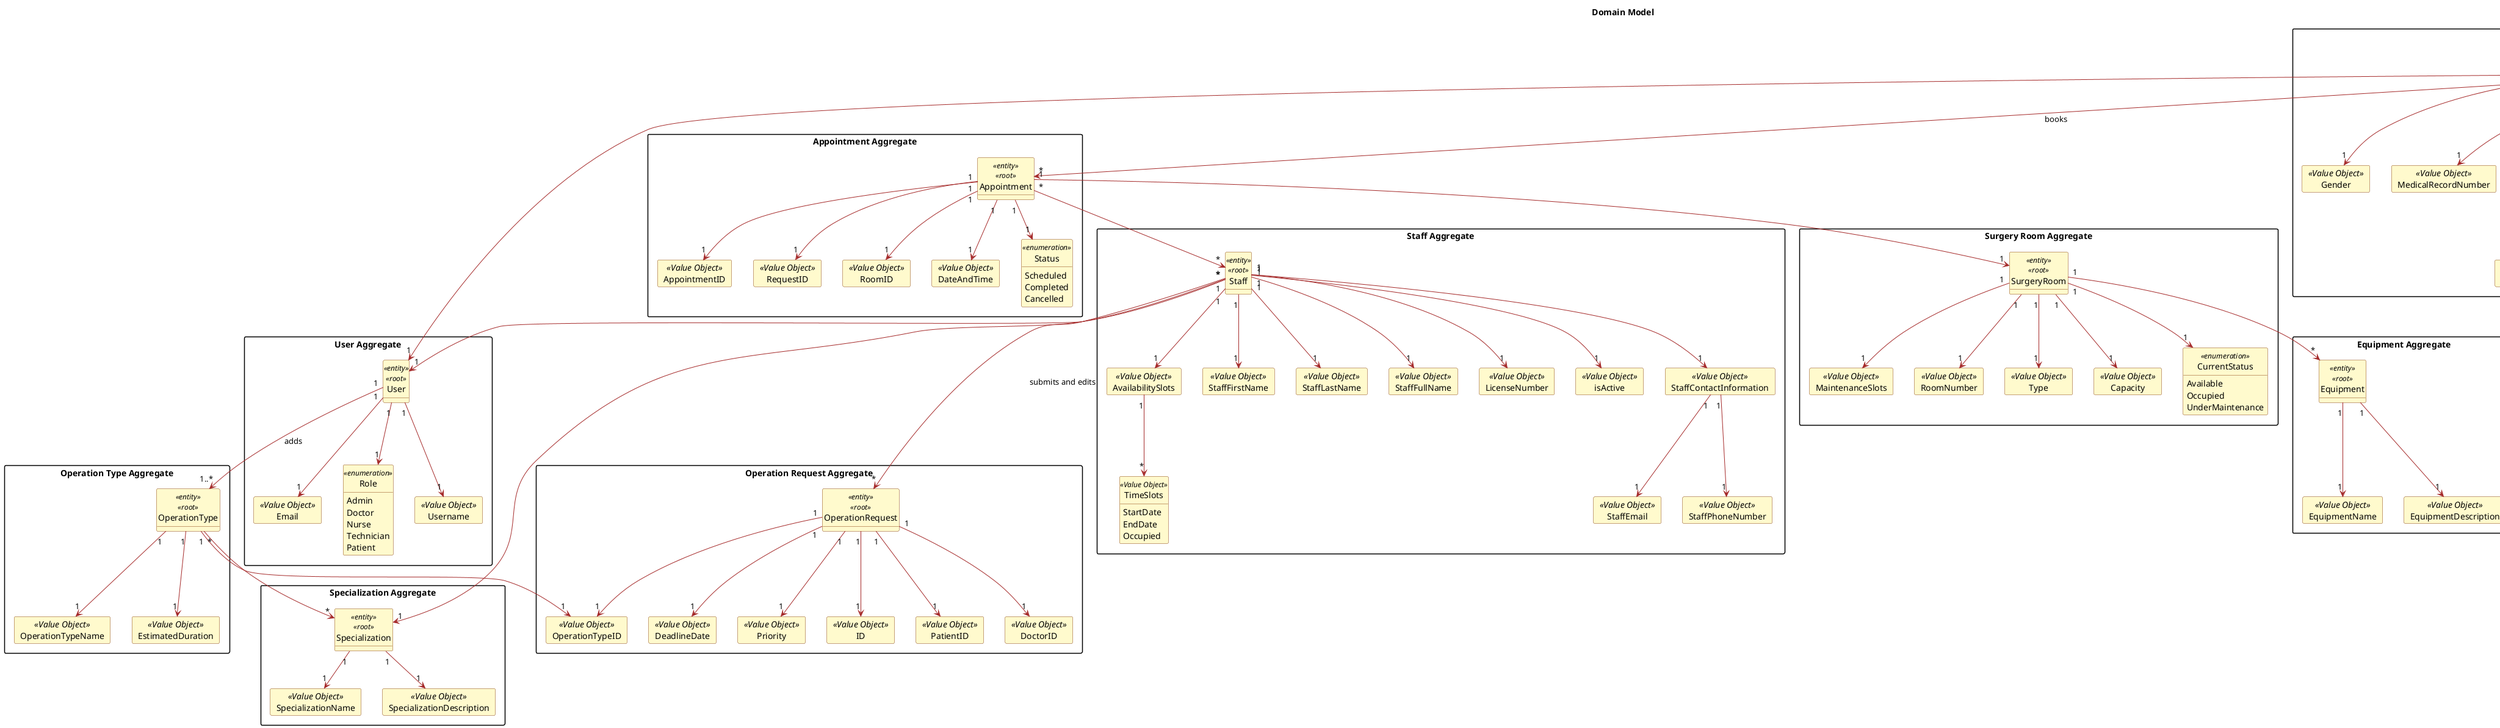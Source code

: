 @startuml
hide circle
hide methods
allow_mixing

'skinparam monochrome false
'skinparam packageStyle rectangle
'skinparam shadowing false
'skinparam linetype ortho

' Title
title Domain Model


skinparam classAttributeIconSize 0

skinparam class {
    LifeLineBorderColor DodgerBlue
    LifeLineBackgroundColor APPLICATION
    BackgroundColor LemonChiffon
    ArrowColor Brown
    BorderColor SaddleBrown
}

skinparam packageStyle rectangle

skinparam card {
    LifeLineBorderColor DodgerBlue
    LifeLineBackgroundColor APPLICATION
    BackgroundColor LemonChiffon
    ArrowColor Brown
    BorderColor SaddleBrown
}


' Aggregates



package "User Aggregate" {

    entity User <<entity>><<root>> {
    }

    card Username <<Value Object>>
    card Email <<Value Object>>

    enum Role <<enumeration>> {
        Admin
        Doctor
        Nurse
        Technician
        Patient
    }

    ' Relationships inside the User aggregate

    User "1"-->"1" Username
    User "1"-->"1" Email
    User "1"-->"1" Role


}

package "Patient Aggregate" {

    entity Patient <<entity>><<root>> {
    }

    card PatientFirstName <<Value Object>>
    card PatientLastName <<Value Object>>
    card PatientFullName <<Value Object>>
    card DateOfBirth <<Value Object>>
    card Gender <<Value Object>>
    card MedicalRecordNumber <<Value Object>>
    card ContactInformation <<Value Object>>
    card AllergiesAndConditions <<Value Object>>
    card EmergencyContact <<Value Object>>
    'card AppointmentHistory <<Value Object>>

    ' Atributos Contact Information
    card PatientEmail <<Value Object>>
    card PhoneNumber <<Value Object>>

    ' Relationships Contact Information
    ContactInformation "1"-->"1" PatientEmail
    ContactInformation "1"-->"1" PhoneNumber

    ' Relationships inside the Patient aggregate
    Patient "1"-->"1" PatientFirstName
    Patient "1"-->"1" PatientLastName
    Patient "1"-->"1" PatientFullName
    Patient "1"-->"1" DateOfBirth
    Patient "1"--> "1" Gender
    Patient "1"-->"1" MedicalRecordNumber
    Patient "1"--> "1" ContactInformation
    Patient "1"--> "*" AllergiesAndConditions
    Patient "1"--> "1" EmergencyContact

}

package "Staff Aggregate" {

    entity Staff <<entity>><<root>> {
    }

    card StaffFirstName <<Value Object>>
    card StaffLastName <<Value Object>>
    card StaffFullName <<Value Object>>
    card LicenseNumber <<Value Object>>
    card isActive <<Value Object>>

    'specialization é entidade
    card StaffContactInformation <<Value Object>>
    card AvailabilitySlots <<Value Object>>
    entity TimeSlots <<Value Object>> {
        StartDate
        EndDate
        Occupied
    }

    ' Atributos Contact Information
    card StaffEmail <<Value Object>>
    card StaffPhoneNumber <<Value Object>>

    'Relationships Contact Information
    StaffContactInformation "1"-->"1" StaffEmail
    StaffContactInformation "1"-->"1" StaffPhoneNumber

    'Relationships inside the Staff aggregate
    Staff "1"-->"1" StaffFirstName
    Staff "1"-->"1" StaffLastName
    Staff "1"-->"1" StaffFullName
    Staff "1"-->"1" LicenseNumber
    Staff "1"-->"1" StaffContactInformation
    Staff "1"-->"1" AvailabilitySlots
    Staff "1"-->"1" isActive
    AvailabilitySlots "1"-->"*" TimeSlots


}

package "Specialization Aggregate" {

    entity Specialization <<entity>><<root>> {
    }

    card SpecializationName <<Value Object>>
    card SpecializationDescription <<Value Object>>

    'Relationships
    Specialization "1"-->"1" SpecializationName
    Specialization "1"-->"1" SpecializationDescription

}

package "Operation Request Aggregate" {

    entity OperationRequest <<entity>><<root>> {
    }

    card ID <<Value Object>>
    card PatientID <<Value Object>>
    card DoctorID <<Value Object>>
    card OperationTypeID <<Value Object>>
    card DeadlineDate <<Value Object>>
    card Priority <<Value Object>>

    'Relationships
    OperationRequest "1"-->"1" ID
    OperationRequest "1"-->"1" PatientID
    OperationRequest "1"-->"1" DoctorID
    OperationRequest "1"-->"1" OperationTypeID
    OperationRequest "1"-->"1" DeadlineDate
    OperationRequest "1"-->"1" Priority


}

package "Operation Type Aggregate" {

    entity OperationType <<entity>><<root>> {
    }

    card OperationTypeID <<Value Object>>
    card OperationTypeName <<Value Object>>
    card EstimatedDuration <<Value Object>>
    'Ligar a Specialization
    
    'Relationships
    OperationType "1"-->"1" OperationTypeID
    OperationType "1"-->"1" OperationTypeName
    OperationType "1"-->"1" EstimatedDuration
    

}

package "Appointment Aggregate" {

    entity Appointment <<entity>><<root>> {
    }

    card AppointmentID <<Value Object>>
    card RequestID <<Value Object>>
    card RoomID <<Value Object>>
    card DateAndTime <<Value Object>>
    enum Status <<enumeration>> {
        Scheduled
        Completed
        Cancelled
    }

    'Relationships
    Appointment "1"-->"1" AppointmentID
    Appointment "1"-->"1" RequestID
    Appointment "1"-->"1" RoomID
    Appointment "1"-->"1" DateAndTime
    Appointment "1"-->"1" Status


}

package "Equipment Aggregate"{

    entity Equipment <<entity>><<root>> {
    }

    card EquipmentName <<Value Object>>
    card EquipmentDescription <<Value Object>>

    'Relationships
    Equipment "1"-->"1" EquipmentName
    Equipment "1"-->"1" EquipmentDescription
}

package "Surgery Room Aggregate" {

    entity SurgeryRoom <<entity>><<root>> {
    }

    card RoomNumber <<Value Object>>
    card Type <<Value Object>>
    card Capacity <<Value Object>>
    enum CurrentStatus <<enumeration>> {
        Available
        Occupied
        UnderMaintenance
    }
    card MaintenanceSlots <<Value Object>>

    'Relationship Of the Assigned Equipment
    SurgeryRoom "1" --> "*" Equipment

    'Relationships

    SurgeryRoom "1"-->"1" RoomNumber
    SurgeryRoom "1"-->"1" Type
    SurgeryRoom "1"-->"1" Capacity
    SurgeryRoom "1"-->"1" CurrentStatus
    SurgeryRoom "1"-->"1" MaintenanceSlots
}

' Relationships

' US 5.1.3, mas ficou esclarecido que NÃO é o patient que dá book, mas sim o Planning Module
Patient "1" --> "*" Appointment: books
Patient "1" --> "1" User

Staff "*" --> "1" Specialization
Staff "1" --> "1" User
Staff "*" --> "*" OperationRequest: submits and edits

OperationType "*" --> "*" Specialization

Appointment "1" --> "1" SurgeryRoom
Appointment "*" --> "*" Staff
'Alterada relação 1-para-1  ->  *-para-*

User "1" --> "1..*" OperationType: adds



@enduml
